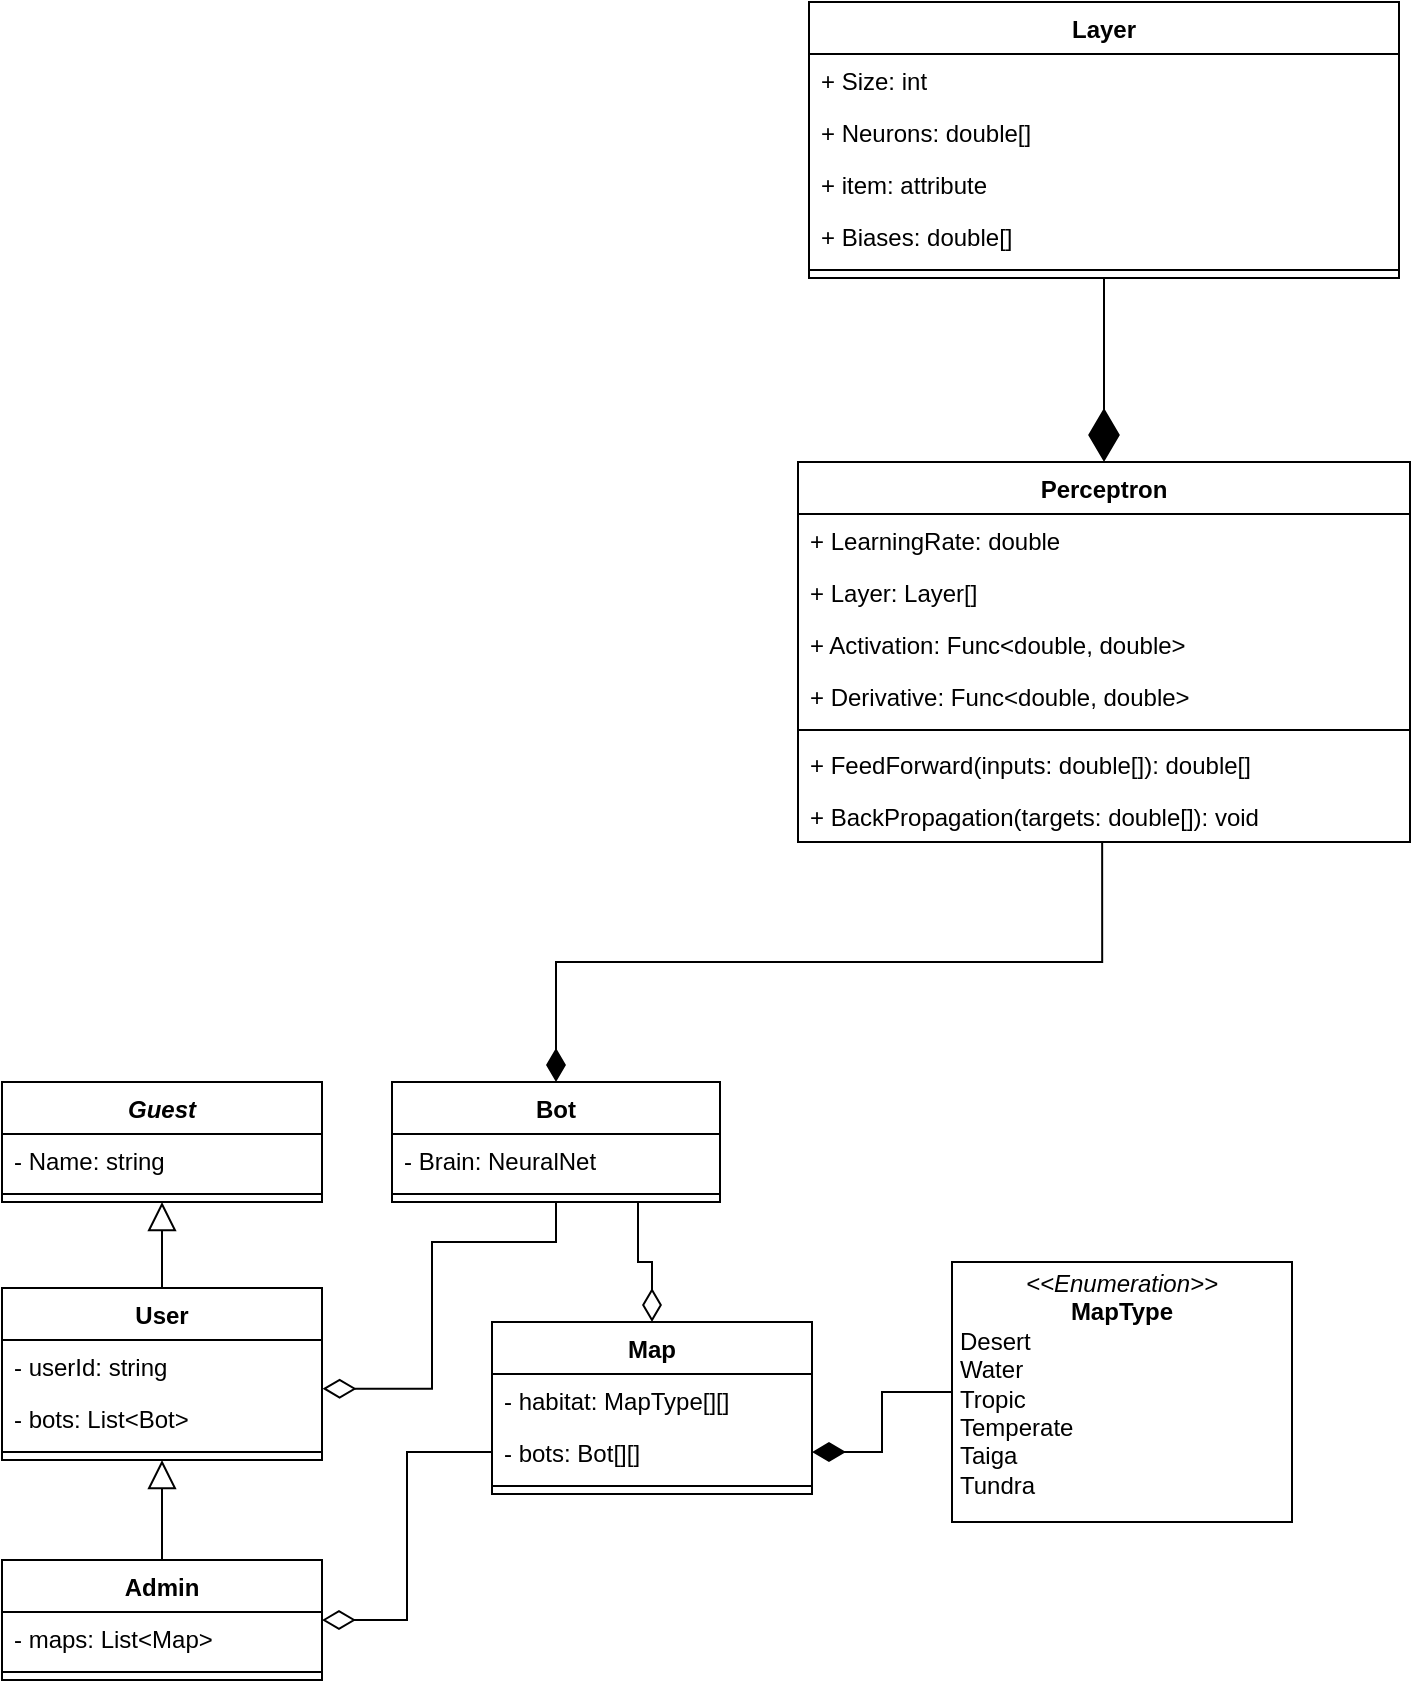 <mxfile version="20.4.0" type="device"><diagram id="C5RBs43oDa-KdzZeNtuy" name="Page-1"><mxGraphModel dx="1038" dy="571" grid="1" gridSize="10" guides="1" tooltips="1" connect="1" arrows="1" fold="1" page="1" pageScale="1" pageWidth="827" pageHeight="1169" math="0" shadow="0"><root><mxCell id="WIyWlLk6GJQsqaUBKTNV-0"/><mxCell id="WIyWlLk6GJQsqaUBKTNV-1" parent="WIyWlLk6GJQsqaUBKTNV-0"/><mxCell id="j6F3KSqjQ4Auw0hY_51Z-4" value="User" style="swimlane;fontStyle=1;align=center;verticalAlign=top;childLayout=stackLayout;horizontal=1;startSize=26;horizontalStack=0;resizeParent=1;resizeParentMax=0;resizeLast=0;collapsible=1;marginBottom=0;" parent="WIyWlLk6GJQsqaUBKTNV-1" vertex="1"><mxGeometry x="280" y="893" width="160" height="86" as="geometry"><mxRectangle x="50" y="130" width="70" height="30" as="alternateBounds"/></mxGeometry></mxCell><mxCell id="j6F3KSqjQ4Auw0hY_51Z-5" value="- userId: string" style="text;strokeColor=none;fillColor=none;align=left;verticalAlign=top;spacingLeft=4;spacingRight=4;overflow=hidden;rotatable=0;points=[[0,0.5],[1,0.5]];portConstraint=eastwest;" parent="j6F3KSqjQ4Auw0hY_51Z-4" vertex="1"><mxGeometry y="26" width="160" height="26" as="geometry"/></mxCell><mxCell id="j6F3KSqjQ4Auw0hY_51Z-9" value="- bots: List&lt;Bot&gt;" style="text;strokeColor=none;fillColor=none;align=left;verticalAlign=top;spacingLeft=4;spacingRight=4;overflow=hidden;rotatable=0;points=[[0,0.5],[1,0.5]];portConstraint=eastwest;" parent="j6F3KSqjQ4Auw0hY_51Z-4" vertex="1"><mxGeometry y="52" width="160" height="26" as="geometry"/></mxCell><mxCell id="j6F3KSqjQ4Auw0hY_51Z-6" value="" style="line;strokeWidth=1;fillColor=none;align=left;verticalAlign=middle;spacingTop=-1;spacingLeft=3;spacingRight=3;rotatable=0;labelPosition=right;points=[];portConstraint=eastwest;strokeColor=inherit;" parent="j6F3KSqjQ4Auw0hY_51Z-4" vertex="1"><mxGeometry y="78" width="160" height="8" as="geometry"/></mxCell><mxCell id="j6F3KSqjQ4Auw0hY_51Z-10" value="Guest" style="swimlane;fontStyle=3;align=center;verticalAlign=top;childLayout=stackLayout;horizontal=1;startSize=26;horizontalStack=0;resizeParent=1;resizeParentMax=0;resizeLast=0;collapsible=1;marginBottom=0;" parent="WIyWlLk6GJQsqaUBKTNV-1" vertex="1"><mxGeometry x="280" y="790" width="160" height="60" as="geometry"><mxRectangle x="190" y="20" width="70" height="30" as="alternateBounds"/></mxGeometry></mxCell><mxCell id="j6F3KSqjQ4Auw0hY_51Z-11" value="- Name: string" style="text;strokeColor=none;fillColor=none;align=left;verticalAlign=top;spacingLeft=4;spacingRight=4;overflow=hidden;rotatable=0;points=[[0,0.5],[1,0.5]];portConstraint=eastwest;" parent="j6F3KSqjQ4Auw0hY_51Z-10" vertex="1"><mxGeometry y="26" width="160" height="26" as="geometry"/></mxCell><mxCell id="j6F3KSqjQ4Auw0hY_51Z-12" value="" style="line;strokeWidth=1;fillColor=none;align=left;verticalAlign=middle;spacingTop=-1;spacingLeft=3;spacingRight=3;rotatable=0;labelPosition=right;points=[];portConstraint=eastwest;strokeColor=inherit;" parent="j6F3KSqjQ4Auw0hY_51Z-10" vertex="1"><mxGeometry y="52" width="160" height="8" as="geometry"/></mxCell><mxCell id="j6F3KSqjQ4Auw0hY_51Z-14" value="Admin" style="swimlane;fontStyle=1;align=center;verticalAlign=top;childLayout=stackLayout;horizontal=1;startSize=26;horizontalStack=0;resizeParent=1;resizeParentMax=0;resizeLast=0;collapsible=1;marginBottom=0;" parent="WIyWlLk6GJQsqaUBKTNV-1" vertex="1"><mxGeometry x="280" y="1029" width="160" height="60" as="geometry"><mxRectangle x="402" y="120" width="100" height="30" as="alternateBounds"/></mxGeometry></mxCell><mxCell id="j6F3KSqjQ4Auw0hY_51Z-15" value="- maps: List&lt;Map&gt;" style="text;strokeColor=none;fillColor=none;align=left;verticalAlign=top;spacingLeft=4;spacingRight=4;overflow=hidden;rotatable=0;points=[[0,0.5],[1,0.5]];portConstraint=eastwest;" parent="j6F3KSqjQ4Auw0hY_51Z-14" vertex="1"><mxGeometry y="26" width="160" height="26" as="geometry"/></mxCell><mxCell id="j6F3KSqjQ4Auw0hY_51Z-16" value="" style="line;strokeWidth=1;fillColor=none;align=left;verticalAlign=middle;spacingTop=-1;spacingLeft=3;spacingRight=3;rotatable=0;labelPosition=right;points=[];portConstraint=eastwest;strokeColor=inherit;" parent="j6F3KSqjQ4Auw0hY_51Z-14" vertex="1"><mxGeometry y="52" width="160" height="8" as="geometry"/></mxCell><mxCell id="j6F3KSqjQ4Auw0hY_51Z-18" value="Bot" style="swimlane;fontStyle=1;align=center;verticalAlign=top;childLayout=stackLayout;horizontal=1;startSize=26;horizontalStack=0;resizeParent=1;resizeParentMax=0;resizeLast=0;collapsible=1;marginBottom=0;" parent="WIyWlLk6GJQsqaUBKTNV-1" vertex="1"><mxGeometry x="475" y="790" width="164" height="60" as="geometry"><mxRectangle x="490" y="250" width="60" height="30" as="alternateBounds"/></mxGeometry></mxCell><mxCell id="j6F3KSqjQ4Auw0hY_51Z-19" value="- Brain: NeuralNet" style="text;strokeColor=none;fillColor=none;align=left;verticalAlign=top;spacingLeft=4;spacingRight=4;overflow=hidden;rotatable=0;points=[[0,0.5],[1,0.5]];portConstraint=eastwest;" parent="j6F3KSqjQ4Auw0hY_51Z-18" vertex="1"><mxGeometry y="26" width="164" height="26" as="geometry"/></mxCell><mxCell id="j6F3KSqjQ4Auw0hY_51Z-20" value="" style="line;strokeWidth=1;fillColor=none;align=left;verticalAlign=middle;spacingTop=-1;spacingLeft=3;spacingRight=3;rotatable=0;labelPosition=right;points=[];portConstraint=eastwest;strokeColor=inherit;" parent="j6F3KSqjQ4Auw0hY_51Z-18" vertex="1"><mxGeometry y="52" width="164" height="8" as="geometry"/></mxCell><mxCell id="j6F3KSqjQ4Auw0hY_51Z-22" value="Map" style="swimlane;fontStyle=1;align=center;verticalAlign=top;childLayout=stackLayout;horizontal=1;startSize=26;horizontalStack=0;resizeParent=1;resizeParentMax=0;resizeLast=0;collapsible=1;marginBottom=0;" parent="WIyWlLk6GJQsqaUBKTNV-1" vertex="1"><mxGeometry x="525" y="910" width="160" height="86" as="geometry"><mxRectangle x="50" y="300" width="60" height="30" as="alternateBounds"/></mxGeometry></mxCell><mxCell id="j6F3KSqjQ4Auw0hY_51Z-23" value="- habitat: MapType[][]" style="text;strokeColor=none;fillColor=none;align=left;verticalAlign=top;spacingLeft=4;spacingRight=4;overflow=hidden;rotatable=0;points=[[0,0.5],[1,0.5]];portConstraint=eastwest;" parent="j6F3KSqjQ4Auw0hY_51Z-22" vertex="1"><mxGeometry y="26" width="160" height="26" as="geometry"/></mxCell><mxCell id="gViToysi0TNXoN4Ytwfg-6" value="- bots: Bot[][]" style="text;strokeColor=none;fillColor=none;align=left;verticalAlign=top;spacingLeft=4;spacingRight=4;overflow=hidden;rotatable=0;points=[[0,0.5],[1,0.5]];portConstraint=eastwest;" parent="j6F3KSqjQ4Auw0hY_51Z-22" vertex="1"><mxGeometry y="52" width="160" height="26" as="geometry"/></mxCell><mxCell id="j6F3KSqjQ4Auw0hY_51Z-24" value="" style="line;strokeWidth=1;fillColor=none;align=left;verticalAlign=middle;spacingTop=-1;spacingLeft=3;spacingRight=3;rotatable=0;labelPosition=right;points=[];portConstraint=eastwest;strokeColor=inherit;" parent="j6F3KSqjQ4Auw0hY_51Z-22" vertex="1"><mxGeometry y="78" width="160" height="8" as="geometry"/></mxCell><mxCell id="j6F3KSqjQ4Auw0hY_51Z-30" value="Perceptron" style="swimlane;fontStyle=1;align=center;verticalAlign=top;childLayout=stackLayout;horizontal=1;startSize=26;horizontalStack=0;resizeParent=1;resizeParentMax=0;resizeLast=0;collapsible=1;marginBottom=0;" parent="WIyWlLk6GJQsqaUBKTNV-1" vertex="1"><mxGeometry x="678" y="480" width="306" height="190" as="geometry"><mxRectangle x="440" y="340" width="100" height="30" as="alternateBounds"/></mxGeometry></mxCell><mxCell id="j6F3KSqjQ4Auw0hY_51Z-31" value="+ LearningRate: double" style="text;strokeColor=none;fillColor=none;align=left;verticalAlign=top;spacingLeft=4;spacingRight=4;overflow=hidden;rotatable=0;points=[[0,0.5],[1,0.5]];portConstraint=eastwest;" parent="j6F3KSqjQ4Auw0hY_51Z-30" vertex="1"><mxGeometry y="26" width="306" height="26" as="geometry"/></mxCell><mxCell id="u3_B_yowm70CAizmdcpt-33" value="+ Layer: Layer[]" style="text;strokeColor=none;fillColor=none;align=left;verticalAlign=top;spacingLeft=4;spacingRight=4;overflow=hidden;rotatable=0;points=[[0,0.5],[1,0.5]];portConstraint=eastwest;" parent="j6F3KSqjQ4Auw0hY_51Z-30" vertex="1"><mxGeometry y="52" width="306" height="26" as="geometry"/></mxCell><mxCell id="u3_B_yowm70CAizmdcpt-35" value="+ Activation: Func&lt;double, double&gt;" style="text;strokeColor=none;fillColor=none;align=left;verticalAlign=top;spacingLeft=4;spacingRight=4;overflow=hidden;rotatable=0;points=[[0,0.5],[1,0.5]];portConstraint=eastwest;" parent="j6F3KSqjQ4Auw0hY_51Z-30" vertex="1"><mxGeometry y="78" width="306" height="26" as="geometry"/></mxCell><mxCell id="u3_B_yowm70CAizmdcpt-36" value="+ Derivative: Func&lt;double, double&gt;" style="text;strokeColor=none;fillColor=none;align=left;verticalAlign=top;spacingLeft=4;spacingRight=4;overflow=hidden;rotatable=0;points=[[0,0.5],[1,0.5]];portConstraint=eastwest;" parent="j6F3KSqjQ4Auw0hY_51Z-30" vertex="1"><mxGeometry y="104" width="306" height="26" as="geometry"/></mxCell><mxCell id="j6F3KSqjQ4Auw0hY_51Z-32" value="" style="line;strokeWidth=1;fillColor=none;align=left;verticalAlign=middle;spacingTop=-1;spacingLeft=3;spacingRight=3;rotatable=0;labelPosition=right;points=[];portConstraint=eastwest;strokeColor=inherit;" parent="j6F3KSqjQ4Auw0hY_51Z-30" vertex="1"><mxGeometry y="130" width="306" height="8" as="geometry"/></mxCell><mxCell id="j6F3KSqjQ4Auw0hY_51Z-33" value="+ FeedForward(inputs: double[]): double[]" style="text;strokeColor=none;fillColor=none;align=left;verticalAlign=top;spacingLeft=4;spacingRight=4;overflow=hidden;rotatable=0;points=[[0,0.5],[1,0.5]];portConstraint=eastwest;" parent="j6F3KSqjQ4Auw0hY_51Z-30" vertex="1"><mxGeometry y="138" width="306" height="26" as="geometry"/></mxCell><mxCell id="u3_B_yowm70CAizmdcpt-38" value="+ BackPropagation(targets: double[]): void" style="text;strokeColor=none;fillColor=none;align=left;verticalAlign=top;spacingLeft=4;spacingRight=4;overflow=hidden;rotatable=0;points=[[0,0.5],[1,0.5]];portConstraint=eastwest;" parent="j6F3KSqjQ4Auw0hY_51Z-30" vertex="1"><mxGeometry y="164" width="306" height="26" as="geometry"/></mxCell><mxCell id="j6F3KSqjQ4Auw0hY_51Z-34" value="" style="endArrow=block;endFill=0;endSize=12;html=1;rounded=0;exitX=0.5;exitY=0;exitDx=0;exitDy=0;entryX=0.5;entryY=1;entryDx=0;entryDy=0;" parent="WIyWlLk6GJQsqaUBKTNV-1" source="j6F3KSqjQ4Auw0hY_51Z-14" target="j6F3KSqjQ4Auw0hY_51Z-4" edge="1"><mxGeometry width="160" relative="1" as="geometry"><mxPoint x="430" y="1100" as="sourcePoint"/><mxPoint x="340" y="1000" as="targetPoint"/></mxGeometry></mxCell><mxCell id="j6F3KSqjQ4Auw0hY_51Z-35" value="" style="endArrow=block;endFill=0;endSize=12;html=1;rounded=0;exitX=0.5;exitY=0;exitDx=0;exitDy=0;entryX=0.5;entryY=1;entryDx=0;entryDy=0;" parent="WIyWlLk6GJQsqaUBKTNV-1" source="j6F3KSqjQ4Auw0hY_51Z-4" target="j6F3KSqjQ4Auw0hY_51Z-10" edge="1"><mxGeometry width="160" relative="1" as="geometry"><mxPoint x="430" y="1100" as="sourcePoint"/><mxPoint x="350" y="850" as="targetPoint"/></mxGeometry></mxCell><mxCell id="gViToysi0TNXoN4Ytwfg-5" value="&lt;p style=&quot;margin:0px;margin-top:4px;text-align:center;&quot;&gt;&lt;i&gt;&amp;lt;&amp;lt;Enumeration&amp;gt;&amp;gt;&lt;/i&gt;&lt;br&gt;&lt;b&gt;MapType&lt;/b&gt;&lt;/p&gt;&lt;p style=&quot;margin:0px;margin-left:4px;&quot;&gt;Desert&lt;/p&gt;&lt;p style=&quot;margin:0px;margin-left:4px;&quot;&gt;Water&lt;/p&gt;&lt;p style=&quot;margin:0px;margin-left:4px;&quot;&gt;Tropic&lt;/p&gt;&lt;p style=&quot;margin:0px;margin-left:4px;&quot;&gt;Temperate&lt;br&gt;&lt;/p&gt;&lt;p style=&quot;margin:0px;margin-left:4px;&quot;&gt;Taiga&lt;/p&gt;&lt;p style=&quot;margin:0px;margin-left:4px;&quot;&gt;Tundra&lt;/p&gt;" style="verticalAlign=top;align=left;overflow=fill;fontSize=12;fontFamily=Helvetica;html=1;" parent="WIyWlLk6GJQsqaUBKTNV-1" vertex="1"><mxGeometry x="755" y="880" width="170" height="130" as="geometry"/></mxCell><mxCell id="w1dvZM31qv4syowJ6gxu-0" value="" style="endArrow=none;html=1;endSize=12;startArrow=diamondThin;startSize=14;startFill=1;edgeStyle=orthogonalEdgeStyle;align=left;verticalAlign=bottom;rounded=0;entryX=0;entryY=0.5;entryDx=0;entryDy=0;exitX=1;exitY=0.5;exitDx=0;exitDy=0;endFill=0;" parent="WIyWlLk6GJQsqaUBKTNV-1" source="gViToysi0TNXoN4Ytwfg-6" target="gViToysi0TNXoN4Ytwfg-5" edge="1"><mxGeometry x="-1" y="3" relative="1" as="geometry"><mxPoint x="595" y="980" as="sourcePoint"/><mxPoint x="755" y="980" as="targetPoint"/></mxGeometry></mxCell><mxCell id="w1dvZM31qv4syowJ6gxu-1" value="" style="endArrow=none;html=1;endSize=12;startArrow=diamondThin;startSize=14;startFill=0;edgeStyle=orthogonalEdgeStyle;align=left;verticalAlign=bottom;rounded=0;endFill=0;exitX=1.002;exitY=0.937;exitDx=0;exitDy=0;exitPerimeter=0;entryX=0.5;entryY=1;entryDx=0;entryDy=0;" parent="WIyWlLk6GJQsqaUBKTNV-1" source="j6F3KSqjQ4Auw0hY_51Z-5" target="j6F3KSqjQ4Auw0hY_51Z-18" edge="1"><mxGeometry x="-1" y="3" relative="1" as="geometry"><mxPoint x="445" y="940" as="sourcePoint"/><mxPoint x="645" y="1100" as="targetPoint"/><Array as="points"><mxPoint x="495" y="943"/><mxPoint x="495" y="870"/><mxPoint x="557" y="870"/></Array></mxGeometry></mxCell><mxCell id="w1dvZM31qv4syowJ6gxu-4" value="" style="endArrow=none;html=1;endSize=12;startArrow=diamondThin;startSize=14;startFill=0;edgeStyle=orthogonalEdgeStyle;align=left;verticalAlign=bottom;rounded=0;endFill=0;entryX=0.75;entryY=1;entryDx=0;entryDy=0;exitX=0.5;exitY=0;exitDx=0;exitDy=0;" parent="WIyWlLk6GJQsqaUBKTNV-1" source="j6F3KSqjQ4Auw0hY_51Z-22" target="j6F3KSqjQ4Auw0hY_51Z-18" edge="1"><mxGeometry x="-1" y="3" relative="1" as="geometry"><mxPoint x="515" y="1070" as="sourcePoint"/><mxPoint x="675" y="1070" as="targetPoint"/></mxGeometry></mxCell><mxCell id="w1dvZM31qv4syowJ6gxu-5" value="" style="endArrow=none;html=1;endSize=12;startArrow=diamondThin;startSize=14;startFill=0;edgeStyle=orthogonalEdgeStyle;align=left;verticalAlign=bottom;rounded=0;endFill=0;exitX=1;exitY=0.5;exitDx=0;exitDy=0;entryX=0;entryY=0.5;entryDx=0;entryDy=0;" parent="WIyWlLk6GJQsqaUBKTNV-1" source="j6F3KSqjQ4Auw0hY_51Z-14" target="gViToysi0TNXoN4Ytwfg-6" edge="1"><mxGeometry x="-1" y="3" relative="1" as="geometry"><mxPoint x="515" y="1070" as="sourcePoint"/><mxPoint x="675" y="1070" as="targetPoint"/></mxGeometry></mxCell><mxCell id="w1dvZM31qv4syowJ6gxu-6" value="" style="endArrow=none;html=1;endSize=12;startArrow=diamondThin;startSize=14;startFill=1;edgeStyle=orthogonalEdgeStyle;align=left;verticalAlign=bottom;rounded=0;endFill=0;entryX=0.497;entryY=0.984;entryDx=0;entryDy=0;entryPerimeter=0;exitX=0.5;exitY=0;exitDx=0;exitDy=0;" parent="WIyWlLk6GJQsqaUBKTNV-1" source="j6F3KSqjQ4Auw0hY_51Z-18" target="u3_B_yowm70CAizmdcpt-38" edge="1"><mxGeometry x="-1" y="3" relative="1" as="geometry"><mxPoint x="610" y="830" as="sourcePoint"/><mxPoint x="770" y="830" as="targetPoint"/></mxGeometry></mxCell><mxCell id="w1dvZM31qv4syowJ6gxu-13" value="" style="endArrow=diamondThin;endFill=1;endSize=24;html=1;rounded=0;entryX=0.5;entryY=0;entryDx=0;entryDy=0;exitX=0.5;exitY=1;exitDx=0;exitDy=0;" parent="WIyWlLk6GJQsqaUBKTNV-1" source="27ml4S2k1uJv04ql8wn_-3" target="j6F3KSqjQ4Auw0hY_51Z-30" edge="1"><mxGeometry width="160" relative="1" as="geometry"><mxPoint x="833.09" y="224.208" as="sourcePoint"/><mxPoint x="890" y="460" as="targetPoint"/></mxGeometry></mxCell><mxCell id="27ml4S2k1uJv04ql8wn_-3" value="Layer" style="swimlane;fontStyle=1;align=center;verticalAlign=top;childLayout=stackLayout;horizontal=1;startSize=26;horizontalStack=0;resizeParent=1;resizeParentMax=0;resizeLast=0;collapsible=1;marginBottom=0;" vertex="1" parent="WIyWlLk6GJQsqaUBKTNV-1"><mxGeometry x="683.5" y="250" width="295" height="138" as="geometry"/></mxCell><mxCell id="27ml4S2k1uJv04ql8wn_-7" value="+ Size: int" style="text;strokeColor=none;fillColor=none;align=left;verticalAlign=top;spacingLeft=4;spacingRight=4;overflow=hidden;rotatable=0;points=[[0,0.5],[1,0.5]];portConstraint=eastwest;" vertex="1" parent="27ml4S2k1uJv04ql8wn_-3"><mxGeometry y="26" width="295" height="26" as="geometry"/></mxCell><mxCell id="27ml4S2k1uJv04ql8wn_-8" value="+ Neurons: double[]" style="text;strokeColor=none;fillColor=none;align=left;verticalAlign=top;spacingLeft=4;spacingRight=4;overflow=hidden;rotatable=0;points=[[0,0.5],[1,0.5]];portConstraint=eastwest;" vertex="1" parent="27ml4S2k1uJv04ql8wn_-3"><mxGeometry y="52" width="295" height="26" as="geometry"/></mxCell><mxCell id="27ml4S2k1uJv04ql8wn_-10" value="+ item: attribute" style="text;strokeColor=none;fillColor=none;align=left;verticalAlign=top;spacingLeft=4;spacingRight=4;overflow=hidden;rotatable=0;points=[[0,0.5],[1,0.5]];portConstraint=eastwest;" vertex="1" parent="27ml4S2k1uJv04ql8wn_-3"><mxGeometry y="78" width="295" height="26" as="geometry"/></mxCell><mxCell id="27ml4S2k1uJv04ql8wn_-9" value="+ Biases: double[]" style="text;strokeColor=none;fillColor=none;align=left;verticalAlign=top;spacingLeft=4;spacingRight=4;overflow=hidden;rotatable=0;points=[[0,0.5],[1,0.5]];portConstraint=eastwest;" vertex="1" parent="27ml4S2k1uJv04ql8wn_-3"><mxGeometry y="104" width="295" height="26" as="geometry"/></mxCell><mxCell id="27ml4S2k1uJv04ql8wn_-5" value="" style="line;strokeWidth=1;fillColor=none;align=left;verticalAlign=middle;spacingTop=-1;spacingLeft=3;spacingRight=3;rotatable=0;labelPosition=right;points=[];portConstraint=eastwest;strokeColor=inherit;" vertex="1" parent="27ml4S2k1uJv04ql8wn_-3"><mxGeometry y="130" width="295" height="8" as="geometry"/></mxCell></root></mxGraphModel></diagram></mxfile>